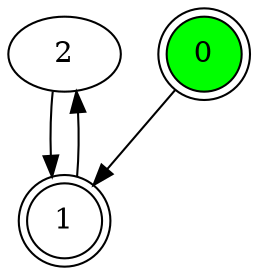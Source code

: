 digraph G {
2 -> { 1 }
{
0 [shape = doublecircle]
}
{
0 [style = filled fillcolor = green]
}
0 -> { 1 }
{
1 [shape = doublecircle]
}
1 -> { 2 }
}